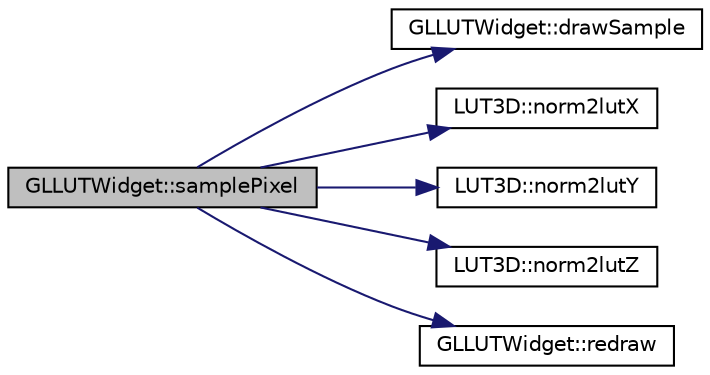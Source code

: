 digraph "GLLUTWidget::samplePixel"
{
 // INTERACTIVE_SVG=YES
  edge [fontname="Helvetica",fontsize="10",labelfontname="Helvetica",labelfontsize="10"];
  node [fontname="Helvetica",fontsize="10",shape=record];
  rankdir="LR";
  Node1 [label="GLLUTWidget::samplePixel",height=0.2,width=0.4,color="black", fillcolor="grey75", style="filled", fontcolor="black"];
  Node1 -> Node2 [color="midnightblue",fontsize="10",style="solid",fontname="Helvetica"];
  Node2 [label="GLLUTWidget::drawSample",height=0.2,width=0.4,color="black", fillcolor="white", style="filled",URL="$db/dc5/class_g_l_l_u_t_widget.html#a8c32c3f665a66a48748ca097e06d8db3"];
  Node1 -> Node3 [color="midnightblue",fontsize="10",style="solid",fontname="Helvetica"];
  Node3 [label="LUT3D::norm2lutX",height=0.2,width=0.4,color="black", fillcolor="white", style="filled",URL="$d7/d15/class_l_u_t3_d.html#a38db3c2e9c1ef9bb08286a848a283953"];
  Node1 -> Node4 [color="midnightblue",fontsize="10",style="solid",fontname="Helvetica"];
  Node4 [label="LUT3D::norm2lutY",height=0.2,width=0.4,color="black", fillcolor="white", style="filled",URL="$d7/d15/class_l_u_t3_d.html#a915940d86b49d7c27010d242dc7b2df1"];
  Node1 -> Node5 [color="midnightblue",fontsize="10",style="solid",fontname="Helvetica"];
  Node5 [label="LUT3D::norm2lutZ",height=0.2,width=0.4,color="black", fillcolor="white", style="filled",URL="$d7/d15/class_l_u_t3_d.html#a87b4a56c8ab18fc600c5d9b08b2495ee"];
  Node1 -> Node6 [color="midnightblue",fontsize="10",style="solid",fontname="Helvetica"];
  Node6 [label="GLLUTWidget::redraw",height=0.2,width=0.4,color="black", fillcolor="white", style="filled",URL="$db/dc5/class_g_l_l_u_t_widget.html#ac13c87adcd27fef6fc038a026f9e6a9b"];
}
